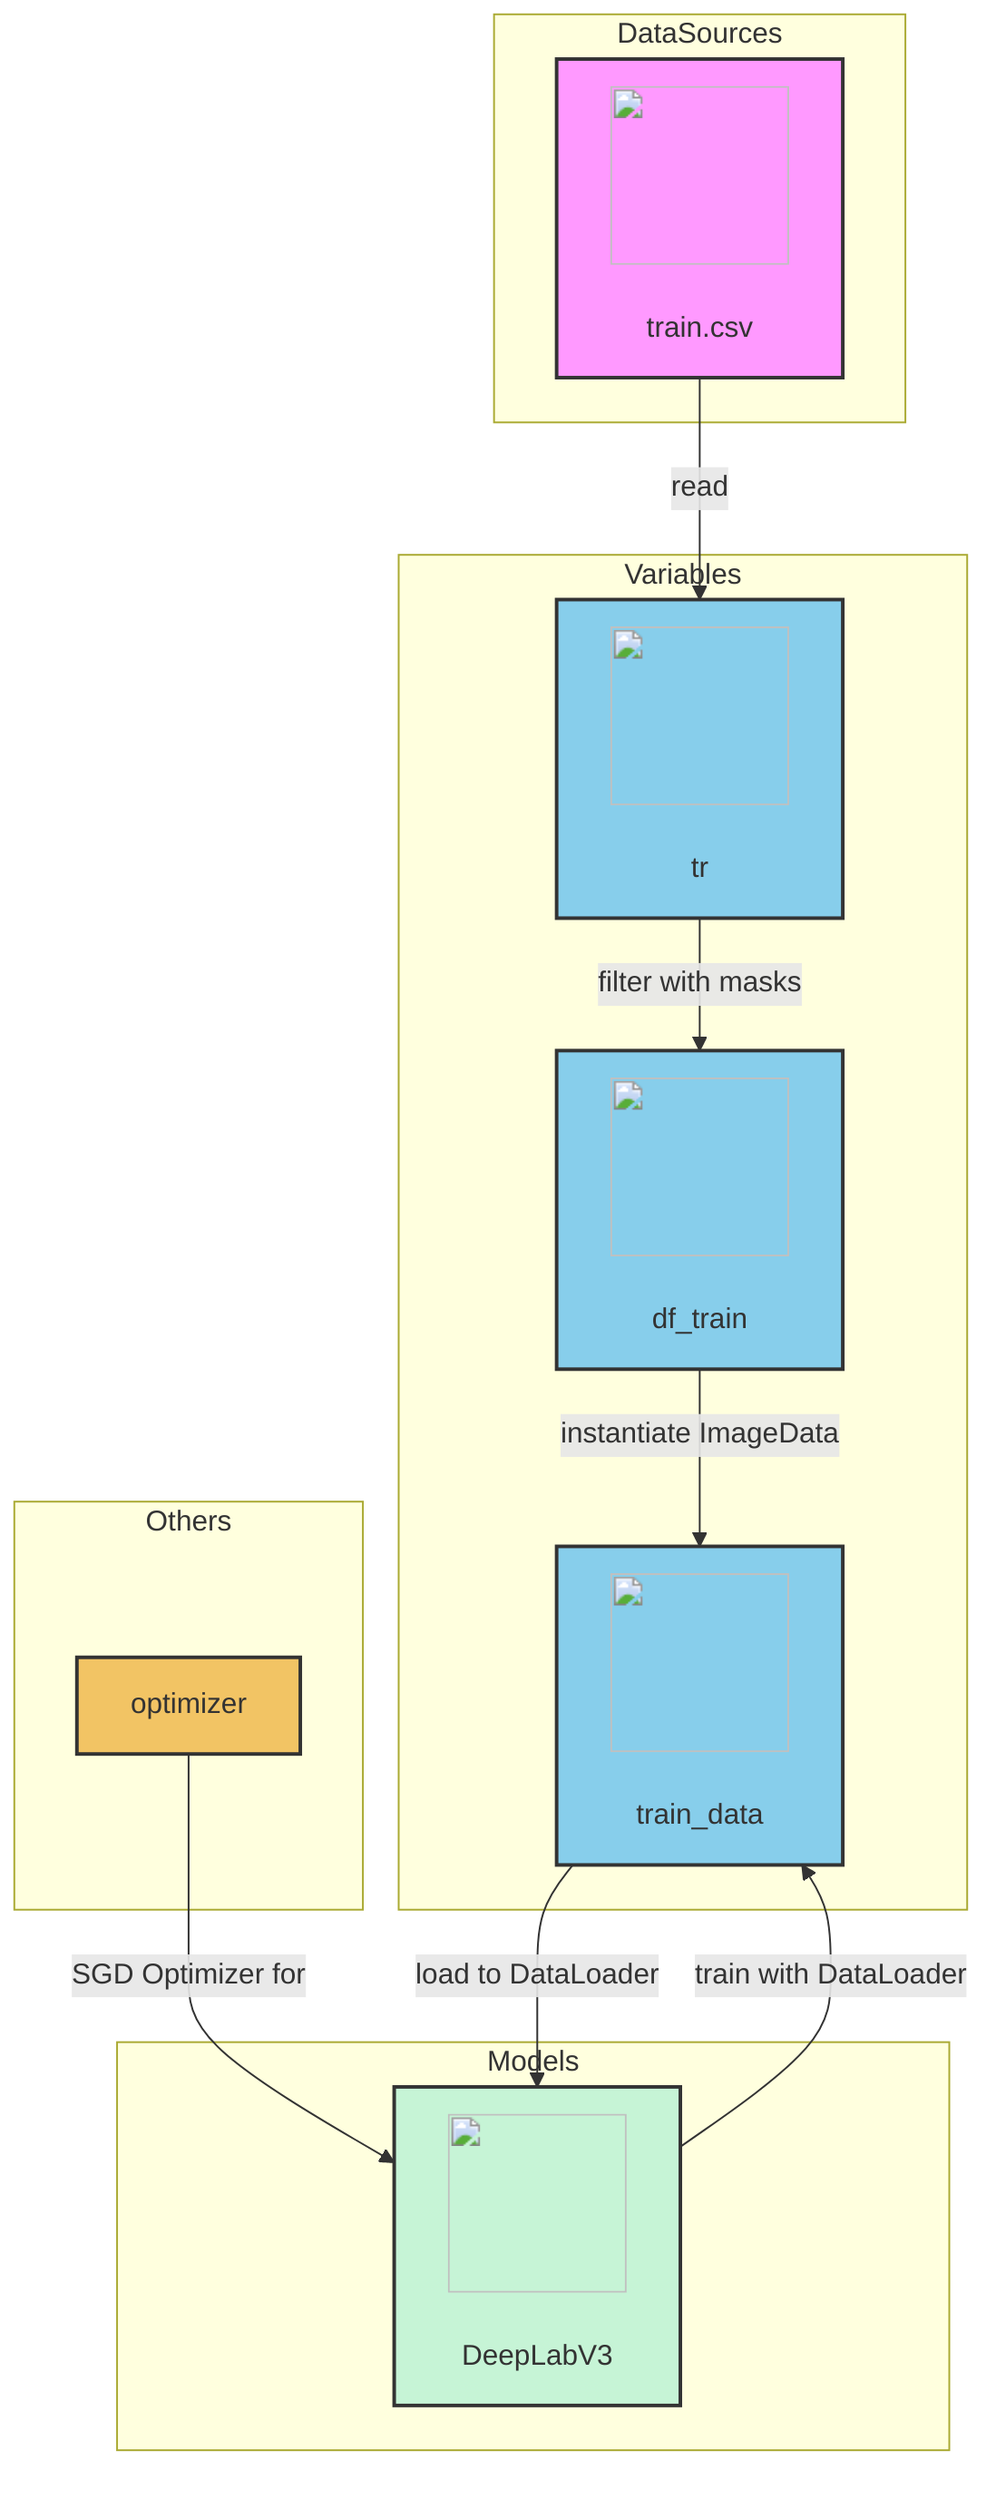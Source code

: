 flowchart TD
    %% Nodes %%
    subgraph DataSources
        DS1["<img src='icons/file.svg' width=100 height=100/> <br/> train.csv"]:::file
    end

    subgraph Variables
        V1["<img src='icons/table.svg' width=100 height=100/> <br/> tr"]:::data_variable
        V2["<img src='icons/table.svg' width=100 height=100/> <br/> df_train"]:::data_variable
        V3["<img src='icons/table.svg' width=100 height=100/> <br/> train_data"]:::data_variable
    end
    
    subgraph Models
        M1["<img src='icons/brain.svg' width=100 height=100/> <br/> DeepLabV3"]:::model
    end
    
    subgraph Others
        O1["optimizer"]:::other
    end

    %% Connections %%
    DS1 -->|read| V1
    V1 -->|filter with masks| V2
    V2 -->|instantiate ImageData| V3
    V3 -->|load to DataLoader| M1
    O1 -->|SGD Optimizer for| M1
    M1 -->|train with DataLoader| V3

    %% Classes %%
    classDef file fill:#f9f,stroke:#333,stroke-width:2px;
    classDef data_variable fill:#87CEEB,stroke:#333,stroke-width:2px;
    classDef model fill:#C6F4D6,stroke:#333,stroke-width:2px;
    classDef other fill:#F2C464,stroke:#333,stroke-width:2px;